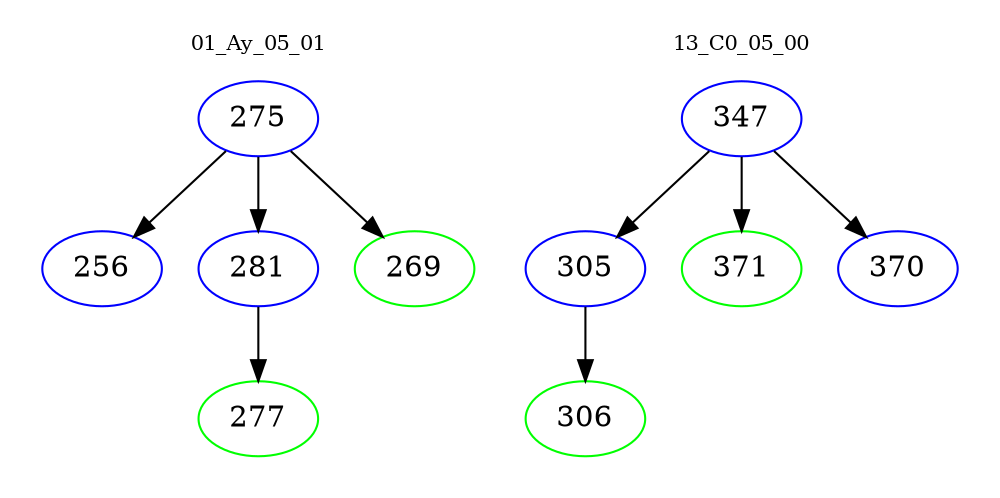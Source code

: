 digraph{
subgraph cluster_0 {
color = white
label = "01_Ay_05_01";
fontsize=10;
T0_275 [label="275", color="blue"]
T0_275 -> T0_256 [color="black"]
T0_256 [label="256", color="blue"]
T0_275 -> T0_281 [color="black"]
T0_281 [label="281", color="blue"]
T0_281 -> T0_277 [color="black"]
T0_277 [label="277", color="green"]
T0_275 -> T0_269 [color="black"]
T0_269 [label="269", color="green"]
}
subgraph cluster_1 {
color = white
label = "13_C0_05_00";
fontsize=10;
T1_347 [label="347", color="blue"]
T1_347 -> T1_305 [color="black"]
T1_305 [label="305", color="blue"]
T1_305 -> T1_306 [color="black"]
T1_306 [label="306", color="green"]
T1_347 -> T1_371 [color="black"]
T1_371 [label="371", color="green"]
T1_347 -> T1_370 [color="black"]
T1_370 [label="370", color="blue"]
}
}

